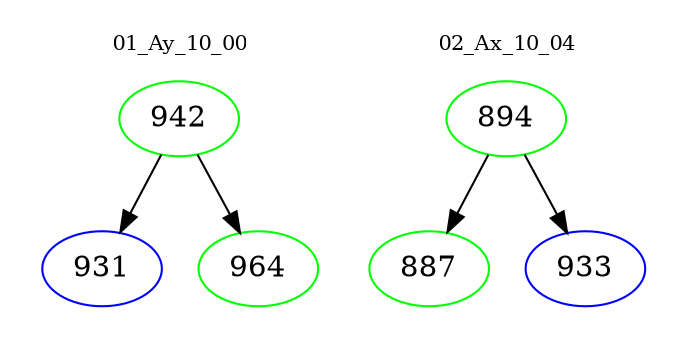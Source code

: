digraph{
subgraph cluster_0 {
color = white
label = "01_Ay_10_00";
fontsize=10;
T0_942 [label="942", color="green"]
T0_942 -> T0_931 [color="black"]
T0_931 [label="931", color="blue"]
T0_942 -> T0_964 [color="black"]
T0_964 [label="964", color="green"]
}
subgraph cluster_1 {
color = white
label = "02_Ax_10_04";
fontsize=10;
T1_894 [label="894", color="green"]
T1_894 -> T1_887 [color="black"]
T1_887 [label="887", color="green"]
T1_894 -> T1_933 [color="black"]
T1_933 [label="933", color="blue"]
}
}
